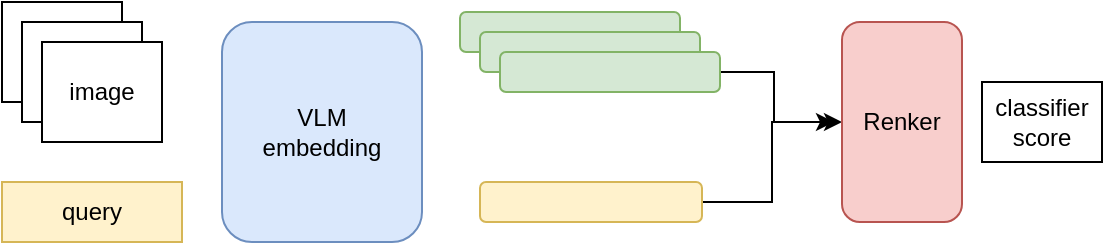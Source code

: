 <mxfile version="26.1.1">
  <diagram name="Page-1" id="Kc3_orLou7RgjALCc56B">
    <mxGraphModel dx="1410" dy="763" grid="1" gridSize="10" guides="1" tooltips="1" connect="1" arrows="1" fold="1" page="1" pageScale="1" pageWidth="827" pageHeight="1169" math="0" shadow="0">
      <root>
        <mxCell id="0" />
        <mxCell id="1" parent="0" />
        <mxCell id="szpkARSLm8XU67239-XK-1" value="VLM &lt;br&gt;embedding" style="rounded=1;whiteSpace=wrap;html=1;fillColor=#dae8fc;strokeColor=#6c8ebf;" vertex="1" parent="1">
          <mxGeometry x="230" y="170" width="100" height="110" as="geometry" />
        </mxCell>
        <mxCell id="szpkARSLm8XU67239-XK-2" value="image" style="rounded=0;whiteSpace=wrap;html=1;" vertex="1" parent="1">
          <mxGeometry x="120" y="160" width="60" height="50" as="geometry" />
        </mxCell>
        <mxCell id="szpkARSLm8XU67239-XK-3" value="image" style="rounded=0;whiteSpace=wrap;html=1;" vertex="1" parent="1">
          <mxGeometry x="130" y="170" width="60" height="50" as="geometry" />
        </mxCell>
        <mxCell id="szpkARSLm8XU67239-XK-4" value="image" style="rounded=0;whiteSpace=wrap;html=1;" vertex="1" parent="1">
          <mxGeometry x="140" y="180" width="60" height="50" as="geometry" />
        </mxCell>
        <mxCell id="szpkARSLm8XU67239-XK-5" value="query" style="rounded=0;whiteSpace=wrap;html=1;fillColor=#fff2cc;strokeColor=#d6b656;" vertex="1" parent="1">
          <mxGeometry x="120" y="250" width="90" height="30" as="geometry" />
        </mxCell>
        <mxCell id="szpkARSLm8XU67239-XK-6" value="" style="rounded=1;whiteSpace=wrap;html=1;fillColor=#d5e8d4;strokeColor=#82b366;" vertex="1" parent="1">
          <mxGeometry x="349" y="165" width="110" height="20" as="geometry" />
        </mxCell>
        <mxCell id="szpkARSLm8XU67239-XK-12" style="edgeStyle=orthogonalEdgeStyle;rounded=0;orthogonalLoop=1;jettySize=auto;html=1;exitX=1;exitY=0.5;exitDx=0;exitDy=0;entryX=0;entryY=0.5;entryDx=0;entryDy=0;" edge="1" parent="1" source="szpkARSLm8XU67239-XK-7" target="szpkARSLm8XU67239-XK-10">
          <mxGeometry relative="1" as="geometry" />
        </mxCell>
        <mxCell id="szpkARSLm8XU67239-XK-7" value="" style="rounded=1;whiteSpace=wrap;html=1;fillColor=#fff2cc;strokeColor=#d6b656;" vertex="1" parent="1">
          <mxGeometry x="359" y="250" width="111" height="20" as="geometry" />
        </mxCell>
        <mxCell id="szpkARSLm8XU67239-XK-8" value="" style="rounded=1;whiteSpace=wrap;html=1;fillColor=#d5e8d4;strokeColor=#82b366;" vertex="1" parent="1">
          <mxGeometry x="359" y="175" width="110" height="20" as="geometry" />
        </mxCell>
        <mxCell id="szpkARSLm8XU67239-XK-11" style="edgeStyle=orthogonalEdgeStyle;rounded=0;orthogonalLoop=1;jettySize=auto;html=1;exitX=1;exitY=0.5;exitDx=0;exitDy=0;" edge="1" parent="1">
          <mxGeometry relative="1" as="geometry">
            <mxPoint x="475" y="195" as="sourcePoint" />
            <mxPoint x="536" y="220" as="targetPoint" />
            <Array as="points">
              <mxPoint x="506" y="195" />
              <mxPoint x="506" y="220" />
            </Array>
          </mxGeometry>
        </mxCell>
        <mxCell id="szpkARSLm8XU67239-XK-9" value="" style="rounded=1;whiteSpace=wrap;html=1;fillColor=#d5e8d4;strokeColor=#82b366;" vertex="1" parent="1">
          <mxGeometry x="369" y="185" width="110" height="20" as="geometry" />
        </mxCell>
        <mxCell id="szpkARSLm8XU67239-XK-10" value="Renker" style="rounded=1;whiteSpace=wrap;html=1;fillColor=#f8cecc;strokeColor=#b85450;" vertex="1" parent="1">
          <mxGeometry x="540" y="170" width="60" height="100" as="geometry" />
        </mxCell>
        <mxCell id="szpkARSLm8XU67239-XK-13" value="classifier&lt;br&gt;score" style="rounded=0;whiteSpace=wrap;html=1;" vertex="1" parent="1">
          <mxGeometry x="610" y="200" width="60" height="40" as="geometry" />
        </mxCell>
      </root>
    </mxGraphModel>
  </diagram>
</mxfile>
